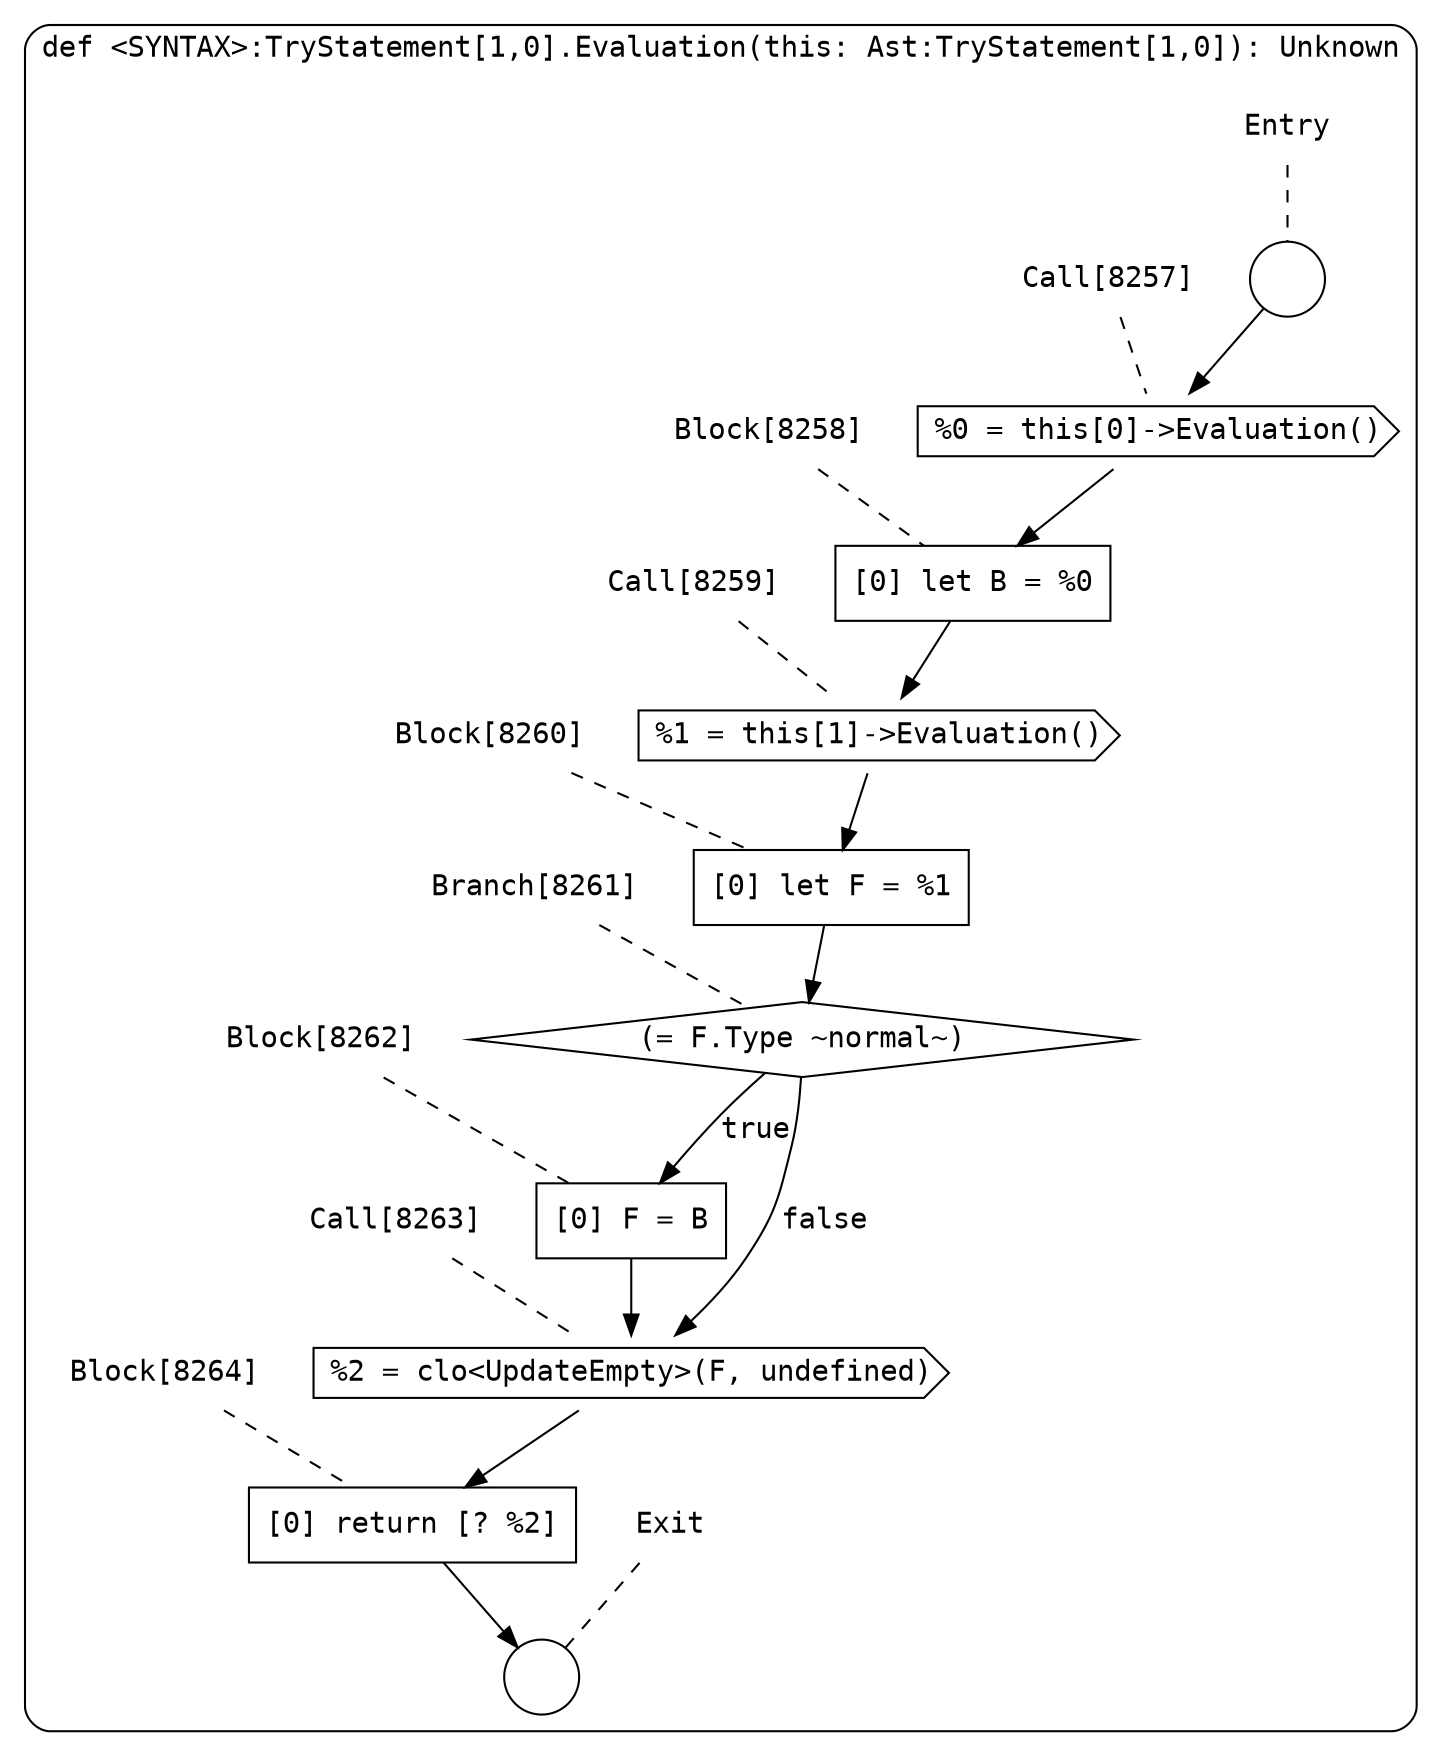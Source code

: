 digraph {
  graph [fontname = "Consolas"]
  node [fontname = "Consolas"]
  edge [fontname = "Consolas"]
  subgraph cluster1507 {
    label = "def <SYNTAX>:TryStatement[1,0].Evaluation(this: Ast:TryStatement[1,0]): Unknown"
    style = rounded
    cluster1507_entry_name [shape=none, label=<<font color="black">Entry</font>>]
    cluster1507_entry_name -> cluster1507_entry [arrowhead=none, color="black", style=dashed]
    cluster1507_entry [shape=circle label=" " color="black" fillcolor="white" style=filled]
    cluster1507_entry -> node8257 [color="black"]
    cluster1507_exit_name [shape=none, label=<<font color="black">Exit</font>>]
    cluster1507_exit_name -> cluster1507_exit [arrowhead=none, color="black", style=dashed]
    cluster1507_exit [shape=circle label=" " color="black" fillcolor="white" style=filled]
    node8257_name [shape=none, label=<<font color="black">Call[8257]</font>>]
    node8257_name -> node8257 [arrowhead=none, color="black", style=dashed]
    node8257 [shape=cds, label=<<font color="black">%0 = this[0]-&gt;Evaluation()</font>> color="black" fillcolor="white", style=filled]
    node8257 -> node8258 [color="black"]
    node8258_name [shape=none, label=<<font color="black">Block[8258]</font>>]
    node8258_name -> node8258 [arrowhead=none, color="black", style=dashed]
    node8258 [shape=box, label=<<font color="black">[0] let B = %0<BR ALIGN="LEFT"/></font>> color="black" fillcolor="white", style=filled]
    node8258 -> node8259 [color="black"]
    node8259_name [shape=none, label=<<font color="black">Call[8259]</font>>]
    node8259_name -> node8259 [arrowhead=none, color="black", style=dashed]
    node8259 [shape=cds, label=<<font color="black">%1 = this[1]-&gt;Evaluation()</font>> color="black" fillcolor="white", style=filled]
    node8259 -> node8260 [color="black"]
    node8260_name [shape=none, label=<<font color="black">Block[8260]</font>>]
    node8260_name -> node8260 [arrowhead=none, color="black", style=dashed]
    node8260 [shape=box, label=<<font color="black">[0] let F = %1<BR ALIGN="LEFT"/></font>> color="black" fillcolor="white", style=filled]
    node8260 -> node8261 [color="black"]
    node8261_name [shape=none, label=<<font color="black">Branch[8261]</font>>]
    node8261_name -> node8261 [arrowhead=none, color="black", style=dashed]
    node8261 [shape=diamond, label=<<font color="black">(= F.Type ~normal~)</font>> color="black" fillcolor="white", style=filled]
    node8261 -> node8262 [label=<<font color="black">true</font>> color="black"]
    node8261 -> node8263 [label=<<font color="black">false</font>> color="black"]
    node8262_name [shape=none, label=<<font color="black">Block[8262]</font>>]
    node8262_name -> node8262 [arrowhead=none, color="black", style=dashed]
    node8262 [shape=box, label=<<font color="black">[0] F = B<BR ALIGN="LEFT"/></font>> color="black" fillcolor="white", style=filled]
    node8262 -> node8263 [color="black"]
    node8263_name [shape=none, label=<<font color="black">Call[8263]</font>>]
    node8263_name -> node8263 [arrowhead=none, color="black", style=dashed]
    node8263 [shape=cds, label=<<font color="black">%2 = clo&lt;UpdateEmpty&gt;(F, undefined)</font>> color="black" fillcolor="white", style=filled]
    node8263 -> node8264 [color="black"]
    node8264_name [shape=none, label=<<font color="black">Block[8264]</font>>]
    node8264_name -> node8264 [arrowhead=none, color="black", style=dashed]
    node8264 [shape=box, label=<<font color="black">[0] return [? %2]<BR ALIGN="LEFT"/></font>> color="black" fillcolor="white", style=filled]
    node8264 -> cluster1507_exit [color="black"]
  }
}